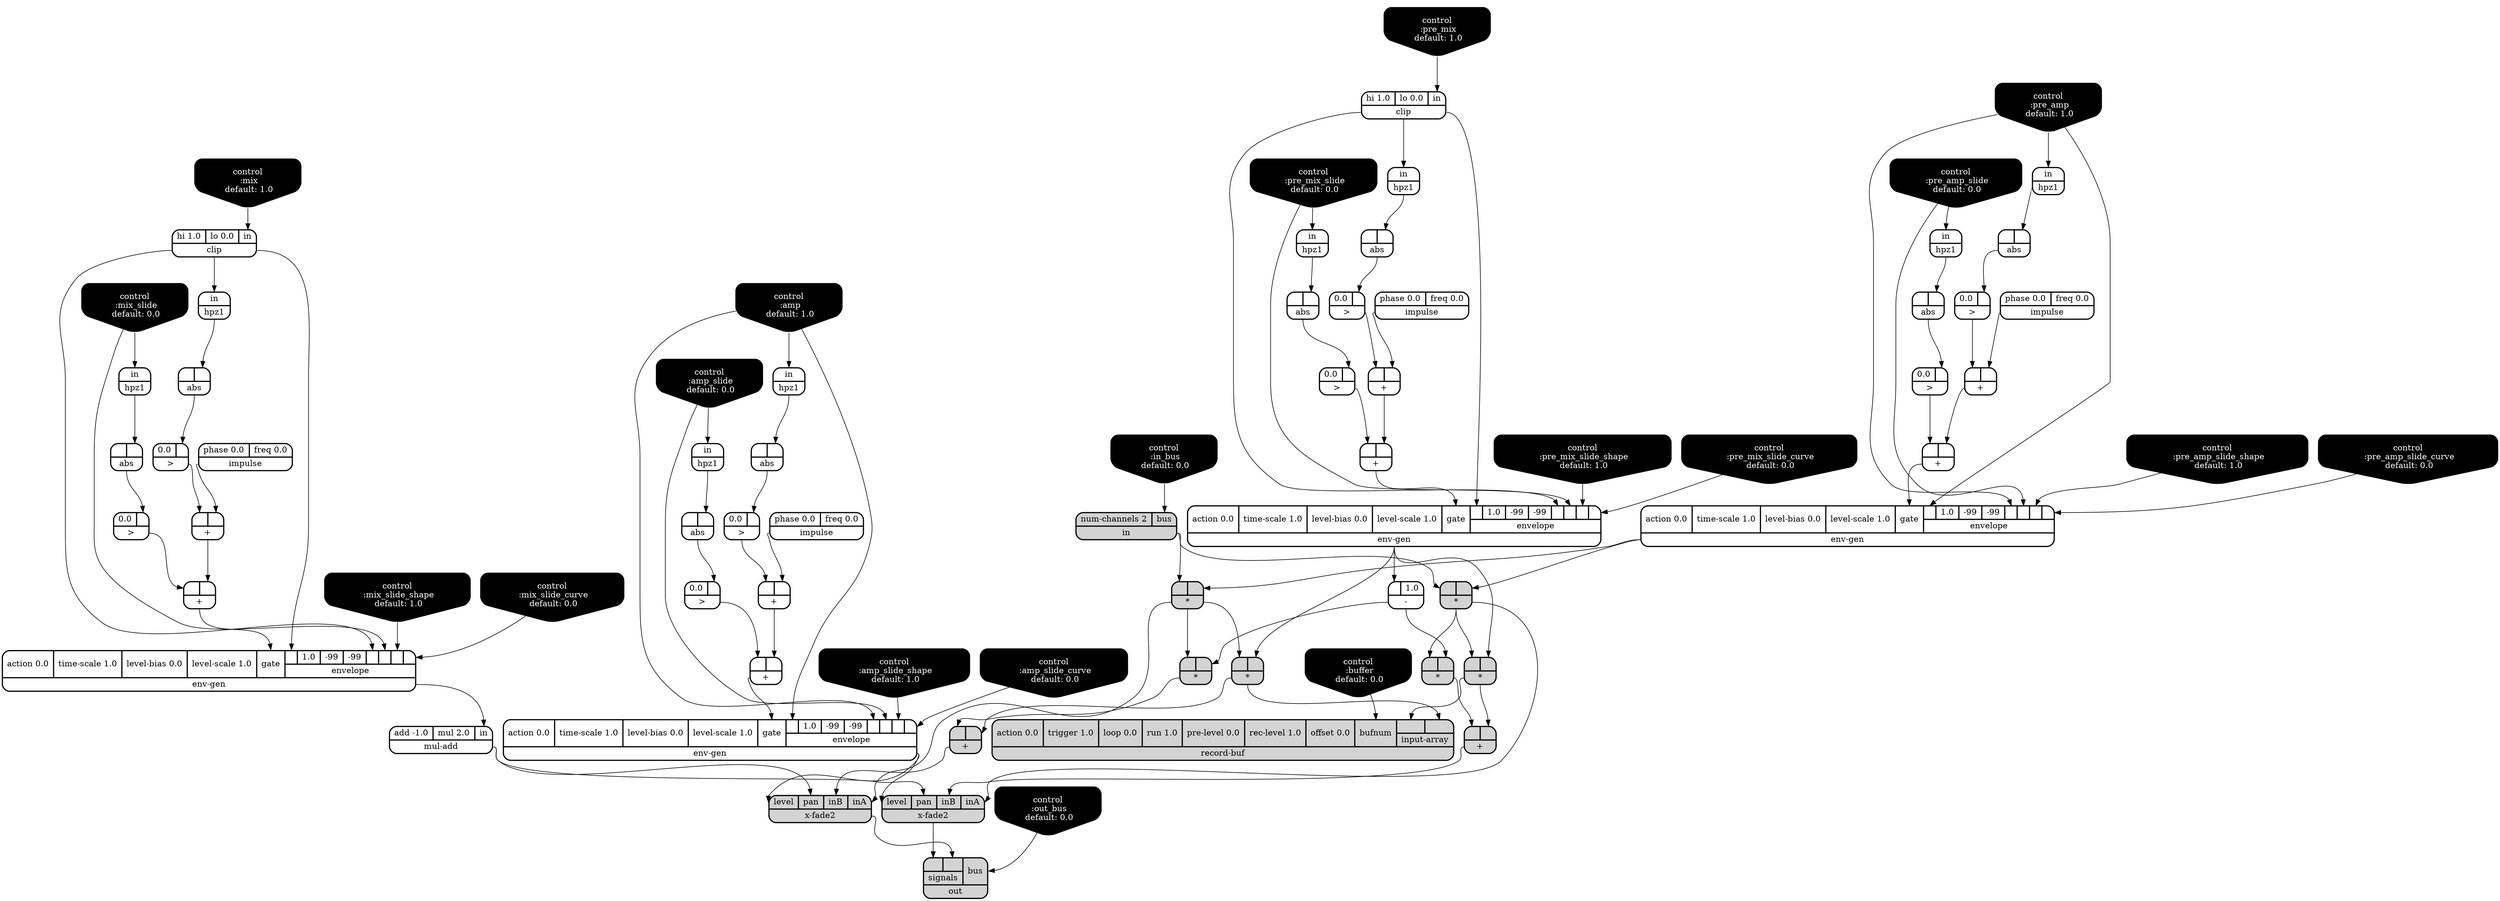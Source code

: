 digraph synthdef {
43 [label = "{{ <b> |<a> } |<__UG_NAME__>* }" style="filled, bold, rounded"  shape=record rankdir=LR];
55 [label = "{{ <b> |<a> } |<__UG_NAME__>* }" style="filled, bold, rounded"  shape=record rankdir=LR];
57 [label = "{{ <b> |<a> } |<__UG_NAME__>* }" style="filled, bold, rounded"  shape=record rankdir=LR];
69 [label = "{{ <b> |<a> } |<__UG_NAME__>* }" style="filled, bold, rounded"  shape=record rankdir=LR];
70 [label = "{{ <b> |<a> } |<__UG_NAME__>* }" style="filled, bold, rounded"  shape=record rankdir=LR];
71 [label = "{{ <b> |<a> } |<__UG_NAME__>* }" style="filled, bold, rounded"  shape=record rankdir=LR];
25 [label = "{{ <b> |<a> } |<__UG_NAME__>+ }" style="bold, rounded" shape=record rankdir=LR];
29 [label = "{{ <b> |<a> } |<__UG_NAME__>+ }" style="bold, rounded" shape=record rankdir=LR];
37 [label = "{{ <b> |<a> } |<__UG_NAME__>+ }" style="bold, rounded" shape=record rankdir=LR];
41 [label = "{{ <b> |<a> } |<__UG_NAME__>+ }" style="bold, rounded" shape=record rankdir=LR];
49 [label = "{{ <b> |<a> } |<__UG_NAME__>+ }" style="bold, rounded" shape=record rankdir=LR];
53 [label = "{{ <b> |<a> } |<__UG_NAME__>+ }" style="bold, rounded" shape=record rankdir=LR];
58 [label = "{{ <b> |<a> } |<__UG_NAME__>+ }" style="filled, bold, rounded"  shape=record rankdir=LR];
62 [label = "{{ <b> |<a> } |<__UG_NAME__>+ }" style="bold, rounded" shape=record rankdir=LR];
66 [label = "{{ <b> |<a> } |<__UG_NAME__>+ }" style="bold, rounded" shape=record rankdir=LR];
72 [label = "{{ <b> |<a> } |<__UG_NAME__>+ }" style="filled, bold, rounded"  shape=record rankdir=LR];
56 [label = "{{ <b> |<a> 1.0} |<__UG_NAME__>- }" style="bold, rounded" shape=record rankdir=LR];
23 [label = "{{ <b> 0.0|<a> } |<__UG_NAME__>\> }" style="bold, rounded" shape=record rankdir=LR];
28 [label = "{{ <b> 0.0|<a> } |<__UG_NAME__>\> }" style="bold, rounded" shape=record rankdir=LR];
36 [label = "{{ <b> 0.0|<a> } |<__UG_NAME__>\> }" style="bold, rounded" shape=record rankdir=LR];
40 [label = "{{ <b> 0.0|<a> } |<__UG_NAME__>\> }" style="bold, rounded" shape=record rankdir=LR];
48 [label = "{{ <b> 0.0|<a> } |<__UG_NAME__>\> }" style="bold, rounded" shape=record rankdir=LR];
52 [label = "{{ <b> 0.0|<a> } |<__UG_NAME__>\> }" style="bold, rounded" shape=record rankdir=LR];
61 [label = "{{ <b> 0.0|<a> } |<__UG_NAME__>\> }" style="bold, rounded" shape=record rankdir=LR];
65 [label = "{{ <b> 0.0|<a> } |<__UG_NAME__>\> }" style="bold, rounded" shape=record rankdir=LR];
22 [label = "{{ <b> |<a> } |<__UG_NAME__>abs }" style="bold, rounded" shape=record rankdir=LR];
27 [label = "{{ <b> |<a> } |<__UG_NAME__>abs }" style="bold, rounded" shape=record rankdir=LR];
35 [label = "{{ <b> |<a> } |<__UG_NAME__>abs }" style="bold, rounded" shape=record rankdir=LR];
39 [label = "{{ <b> |<a> } |<__UG_NAME__>abs }" style="bold, rounded" shape=record rankdir=LR];
47 [label = "{{ <b> |<a> } |<__UG_NAME__>abs }" style="bold, rounded" shape=record rankdir=LR];
51 [label = "{{ <b> |<a> } |<__UG_NAME__>abs }" style="bold, rounded" shape=record rankdir=LR];
60 [label = "{{ <b> |<a> } |<__UG_NAME__>abs }" style="bold, rounded" shape=record rankdir=LR];
64 [label = "{{ <b> |<a> } |<__UG_NAME__>abs }" style="bold, rounded" shape=record rankdir=LR];
20 [label = "{{ <hi> hi 1.0|<lo> lo 0.0|<in> in} |<__UG_NAME__>clip }" style="bold, rounded" shape=record rankdir=LR];
45 [label = "{{ <hi> hi 1.0|<lo> lo 0.0|<in> in} |<__UG_NAME__>clip }" style="bold, rounded" shape=record rankdir=LR];
0 [label = "control
 :buffer
 default: 0.0" shape=invhouse style="rounded, filled, bold" fillcolor=black fontcolor=white ]; 
1 [label = "control
 :pre_amp
 default: 1.0" shape=invhouse style="rounded, filled, bold" fillcolor=black fontcolor=white ]; 
2 [label = "control
 :pre_amp_slide
 default: 0.0" shape=invhouse style="rounded, filled, bold" fillcolor=black fontcolor=white ]; 
3 [label = "control
 :pre_amp_slide_shape
 default: 1.0" shape=invhouse style="rounded, filled, bold" fillcolor=black fontcolor=white ]; 
4 [label = "control
 :pre_amp_slide_curve
 default: 0.0" shape=invhouse style="rounded, filled, bold" fillcolor=black fontcolor=white ]; 
5 [label = "control
 :amp
 default: 1.0" shape=invhouse style="rounded, filled, bold" fillcolor=black fontcolor=white ]; 
6 [label = "control
 :amp_slide
 default: 0.0" shape=invhouse style="rounded, filled, bold" fillcolor=black fontcolor=white ]; 
7 [label = "control
 :amp_slide_shape
 default: 1.0" shape=invhouse style="rounded, filled, bold" fillcolor=black fontcolor=white ]; 
8 [label = "control
 :amp_slide_curve
 default: 0.0" shape=invhouse style="rounded, filled, bold" fillcolor=black fontcolor=white ]; 
9 [label = "control
 :mix
 default: 1.0" shape=invhouse style="rounded, filled, bold" fillcolor=black fontcolor=white ]; 
10 [label = "control
 :mix_slide
 default: 0.0" shape=invhouse style="rounded, filled, bold" fillcolor=black fontcolor=white ]; 
11 [label = "control
 :mix_slide_shape
 default: 1.0" shape=invhouse style="rounded, filled, bold" fillcolor=black fontcolor=white ]; 
12 [label = "control
 :mix_slide_curve
 default: 0.0" shape=invhouse style="rounded, filled, bold" fillcolor=black fontcolor=white ]; 
13 [label = "control
 :pre_mix
 default: 1.0" shape=invhouse style="rounded, filled, bold" fillcolor=black fontcolor=white ]; 
14 [label = "control
 :pre_mix_slide
 default: 0.0" shape=invhouse style="rounded, filled, bold" fillcolor=black fontcolor=white ]; 
15 [label = "control
 :pre_mix_slide_shape
 default: 1.0" shape=invhouse style="rounded, filled, bold" fillcolor=black fontcolor=white ]; 
16 [label = "control
 :pre_mix_slide_curve
 default: 0.0" shape=invhouse style="rounded, filled, bold" fillcolor=black fontcolor=white ]; 
17 [label = "control
 :in_bus
 default: 0.0" shape=invhouse style="rounded, filled, bold" fillcolor=black fontcolor=white ]; 
18 [label = "control
 :out_bus
 default: 0.0" shape=invhouse style="rounded, filled, bold" fillcolor=black fontcolor=white ]; 
30 [label = "{{ <action> action 0.0|<time____scale> time-scale 1.0|<level____bias> level-bias 0.0|<level____scale> level-scale 1.0|<gate> gate|{{<envelope___clip___0>|1.0|-99|-99|<envelope___clip___4>|<envelope___control___5>|<envelope___control___6>|<envelope___control___7>}|envelope}} |<__UG_NAME__>env-gen }" style="bold, rounded" shape=record rankdir=LR];
42 [label = "{{ <action> action 0.0|<time____scale> time-scale 1.0|<level____bias> level-bias 0.0|<level____scale> level-scale 1.0|<gate> gate|{{<envelope___control___0>|1.0|-99|-99|<envelope___control___4>|<envelope___control___5>|<envelope___control___6>|<envelope___control___7>}|envelope}} |<__UG_NAME__>env-gen }" style="bold, rounded" shape=record rankdir=LR];
54 [label = "{{ <action> action 0.0|<time____scale> time-scale 1.0|<level____bias> level-bias 0.0|<level____scale> level-scale 1.0|<gate> gate|{{<envelope___clip___0>|1.0|-99|-99|<envelope___clip___4>|<envelope___control___5>|<envelope___control___6>|<envelope___control___7>}|envelope}} |<__UG_NAME__>env-gen }" style="bold, rounded" shape=record rankdir=LR];
67 [label = "{{ <action> action 0.0|<time____scale> time-scale 1.0|<level____bias> level-bias 0.0|<level____scale> level-scale 1.0|<gate> gate|{{<envelope___control___0>|1.0|-99|-99|<envelope___control___4>|<envelope___control___5>|<envelope___control___6>|<envelope___control___7>}|envelope}} |<__UG_NAME__>env-gen }" style="bold, rounded" shape=record rankdir=LR];
21 [label = "{{ <in> in} |<__UG_NAME__>hpz1 }" style="bold, rounded" shape=record rankdir=LR];
26 [label = "{{ <in> in} |<__UG_NAME__>hpz1 }" style="bold, rounded" shape=record rankdir=LR];
32 [label = "{{ <in> in} |<__UG_NAME__>hpz1 }" style="bold, rounded" shape=record rankdir=LR];
34 [label = "{{ <in> in} |<__UG_NAME__>hpz1 }" style="bold, rounded" shape=record rankdir=LR];
38 [label = "{{ <in> in} |<__UG_NAME__>hpz1 }" style="bold, rounded" shape=record rankdir=LR];
46 [label = "{{ <in> in} |<__UG_NAME__>hpz1 }" style="bold, rounded" shape=record rankdir=LR];
50 [label = "{{ <in> in} |<__UG_NAME__>hpz1 }" style="bold, rounded" shape=record rankdir=LR];
63 [label = "{{ <in> in} |<__UG_NAME__>hpz1 }" style="bold, rounded" shape=record rankdir=LR];
24 [label = "{{ <phase> phase 0.0|<freq> freq 0.0} |<__UG_NAME__>impulse }" style="bold, rounded" shape=record rankdir=LR];
33 [label = "{{ <phase> phase 0.0|<freq> freq 0.0} |<__UG_NAME__>impulse }" style="bold, rounded" shape=record rankdir=LR];
44 [label = "{{ <phase> phase 0.0|<freq> freq 0.0} |<__UG_NAME__>impulse }" style="bold, rounded" shape=record rankdir=LR];
59 [label = "{{ <phase> phase 0.0|<freq> freq 0.0} |<__UG_NAME__>impulse }" style="bold, rounded" shape=record rankdir=LR];
19 [label = "{{ <num____channels> num-channels 2|<bus> bus} |<__UG_NAME__>in }" style="filled, bold, rounded"  shape=record rankdir=LR];
31 [label = "{{ <add> add -1.0|<mul> mul 2.0|<in> in} |<__UG_NAME__>mul-add }" style="bold, rounded" shape=record rankdir=LR];
74 [label = "{{ {{<signals___x____fade2___0>|<signals___x____fade2___1>}|signals}|<bus> bus} |<__UG_NAME__>out }" style="filled, bold, rounded"  shape=record rankdir=LR];
75 [label = "{{ <action> action 0.0|<trigger> trigger 1.0|<loop> loop 0.0|<run> run 1.0|<pre____level> pre-level 0.0|<rec____level> rec-level 1.0|<offset> offset 0.0|<bufnum> bufnum|{{<input____array___binary____op____u____gen___0>|<input____array___binary____op____u____gen___1>}|input-array}} |<__UG_NAME__>record-buf }" style="filled, bold, rounded"  shape=record rankdir=LR];
68 [label = "{{ <level> level|<pan> pan|<inb> inB|<ina> inA} |<__UG_NAME__>x-fade2 }" style="filled, bold, rounded"  shape=record rankdir=LR];
73 [label = "{{ <level> level|<pan> pan|<inb> inB|<ina> inA} |<__UG_NAME__>x-fade2 }" style="filled, bold, rounded"  shape=record rankdir=LR];

42:__UG_NAME__ -> 43:a ;
19:__UG_NAME__ -> 43:b ;
54:__UG_NAME__ -> 55:a ;
43:__UG_NAME__ -> 55:b ;
56:__UG_NAME__ -> 57:a ;
43:__UG_NAME__ -> 57:b ;
42:__UG_NAME__ -> 69:a ;
19:__UG_NAME__ -> 69:b ;
54:__UG_NAME__ -> 70:a ;
69:__UG_NAME__ -> 70:b ;
56:__UG_NAME__ -> 71:a ;
69:__UG_NAME__ -> 71:b ;
24:__UG_NAME__ -> 25:a ;
23:__UG_NAME__ -> 25:b ;
25:__UG_NAME__ -> 29:a ;
28:__UG_NAME__ -> 29:b ;
33:__UG_NAME__ -> 37:a ;
36:__UG_NAME__ -> 37:b ;
37:__UG_NAME__ -> 41:a ;
40:__UG_NAME__ -> 41:b ;
44:__UG_NAME__ -> 49:a ;
48:__UG_NAME__ -> 49:b ;
49:__UG_NAME__ -> 53:a ;
52:__UG_NAME__ -> 53:b ;
55:__UG_NAME__ -> 58:a ;
57:__UG_NAME__ -> 58:b ;
59:__UG_NAME__ -> 62:a ;
61:__UG_NAME__ -> 62:b ;
62:__UG_NAME__ -> 66:a ;
65:__UG_NAME__ -> 66:b ;
70:__UG_NAME__ -> 72:a ;
71:__UG_NAME__ -> 72:b ;
54:__UG_NAME__ -> 56:b ;
22:__UG_NAME__ -> 23:a ;
27:__UG_NAME__ -> 28:a ;
35:__UG_NAME__ -> 36:a ;
39:__UG_NAME__ -> 40:a ;
47:__UG_NAME__ -> 48:a ;
51:__UG_NAME__ -> 52:a ;
60:__UG_NAME__ -> 61:a ;
64:__UG_NAME__ -> 65:a ;
21:__UG_NAME__ -> 22:a ;
26:__UG_NAME__ -> 27:a ;
34:__UG_NAME__ -> 35:a ;
38:__UG_NAME__ -> 39:a ;
46:__UG_NAME__ -> 47:a ;
50:__UG_NAME__ -> 51:a ;
32:__UG_NAME__ -> 60:a ;
63:__UG_NAME__ -> 64:a ;
9:__UG_NAME__ -> 20:in ;
13:__UG_NAME__ -> 45:in ;
20:__UG_NAME__ -> 30:envelope___clip___0 ;
20:__UG_NAME__ -> 30:envelope___clip___4 ;
10:__UG_NAME__ -> 30:envelope___control___5 ;
11:__UG_NAME__ -> 30:envelope___control___6 ;
12:__UG_NAME__ -> 30:envelope___control___7 ;
29:__UG_NAME__ -> 30:gate ;
1:__UG_NAME__ -> 42:envelope___control___0 ;
1:__UG_NAME__ -> 42:envelope___control___4 ;
2:__UG_NAME__ -> 42:envelope___control___5 ;
3:__UG_NAME__ -> 42:envelope___control___6 ;
4:__UG_NAME__ -> 42:envelope___control___7 ;
41:__UG_NAME__ -> 42:gate ;
45:__UG_NAME__ -> 54:envelope___clip___0 ;
45:__UG_NAME__ -> 54:envelope___clip___4 ;
14:__UG_NAME__ -> 54:envelope___control___5 ;
15:__UG_NAME__ -> 54:envelope___control___6 ;
16:__UG_NAME__ -> 54:envelope___control___7 ;
53:__UG_NAME__ -> 54:gate ;
5:__UG_NAME__ -> 67:envelope___control___0 ;
5:__UG_NAME__ -> 67:envelope___control___4 ;
6:__UG_NAME__ -> 67:envelope___control___5 ;
7:__UG_NAME__ -> 67:envelope___control___6 ;
8:__UG_NAME__ -> 67:envelope___control___7 ;
66:__UG_NAME__ -> 67:gate ;
20:__UG_NAME__ -> 21:in ;
10:__UG_NAME__ -> 26:in ;
5:__UG_NAME__ -> 32:in ;
1:__UG_NAME__ -> 34:in ;
2:__UG_NAME__ -> 38:in ;
45:__UG_NAME__ -> 46:in ;
14:__UG_NAME__ -> 50:in ;
6:__UG_NAME__ -> 63:in ;
17:__UG_NAME__ -> 19:bus ;
30:__UG_NAME__ -> 31:in ;
18:__UG_NAME__ -> 74:bus ;
68:__UG_NAME__ -> 74:signals___x____fade2___0 ;
73:__UG_NAME__ -> 74:signals___x____fade2___1 ;
55:__UG_NAME__ -> 75:input____array___binary____op____u____gen___0 ;
70:__UG_NAME__ -> 75:input____array___binary____op____u____gen___1 ;
0:__UG_NAME__ -> 75:bufnum ;
43:__UG_NAME__ -> 68:ina ;
58:__UG_NAME__ -> 68:inb ;
31:__UG_NAME__ -> 68:pan ;
67:__UG_NAME__ -> 68:level ;
69:__UG_NAME__ -> 73:ina ;
72:__UG_NAME__ -> 73:inb ;
31:__UG_NAME__ -> 73:pan ;
67:__UG_NAME__ -> 73:level ;

}
